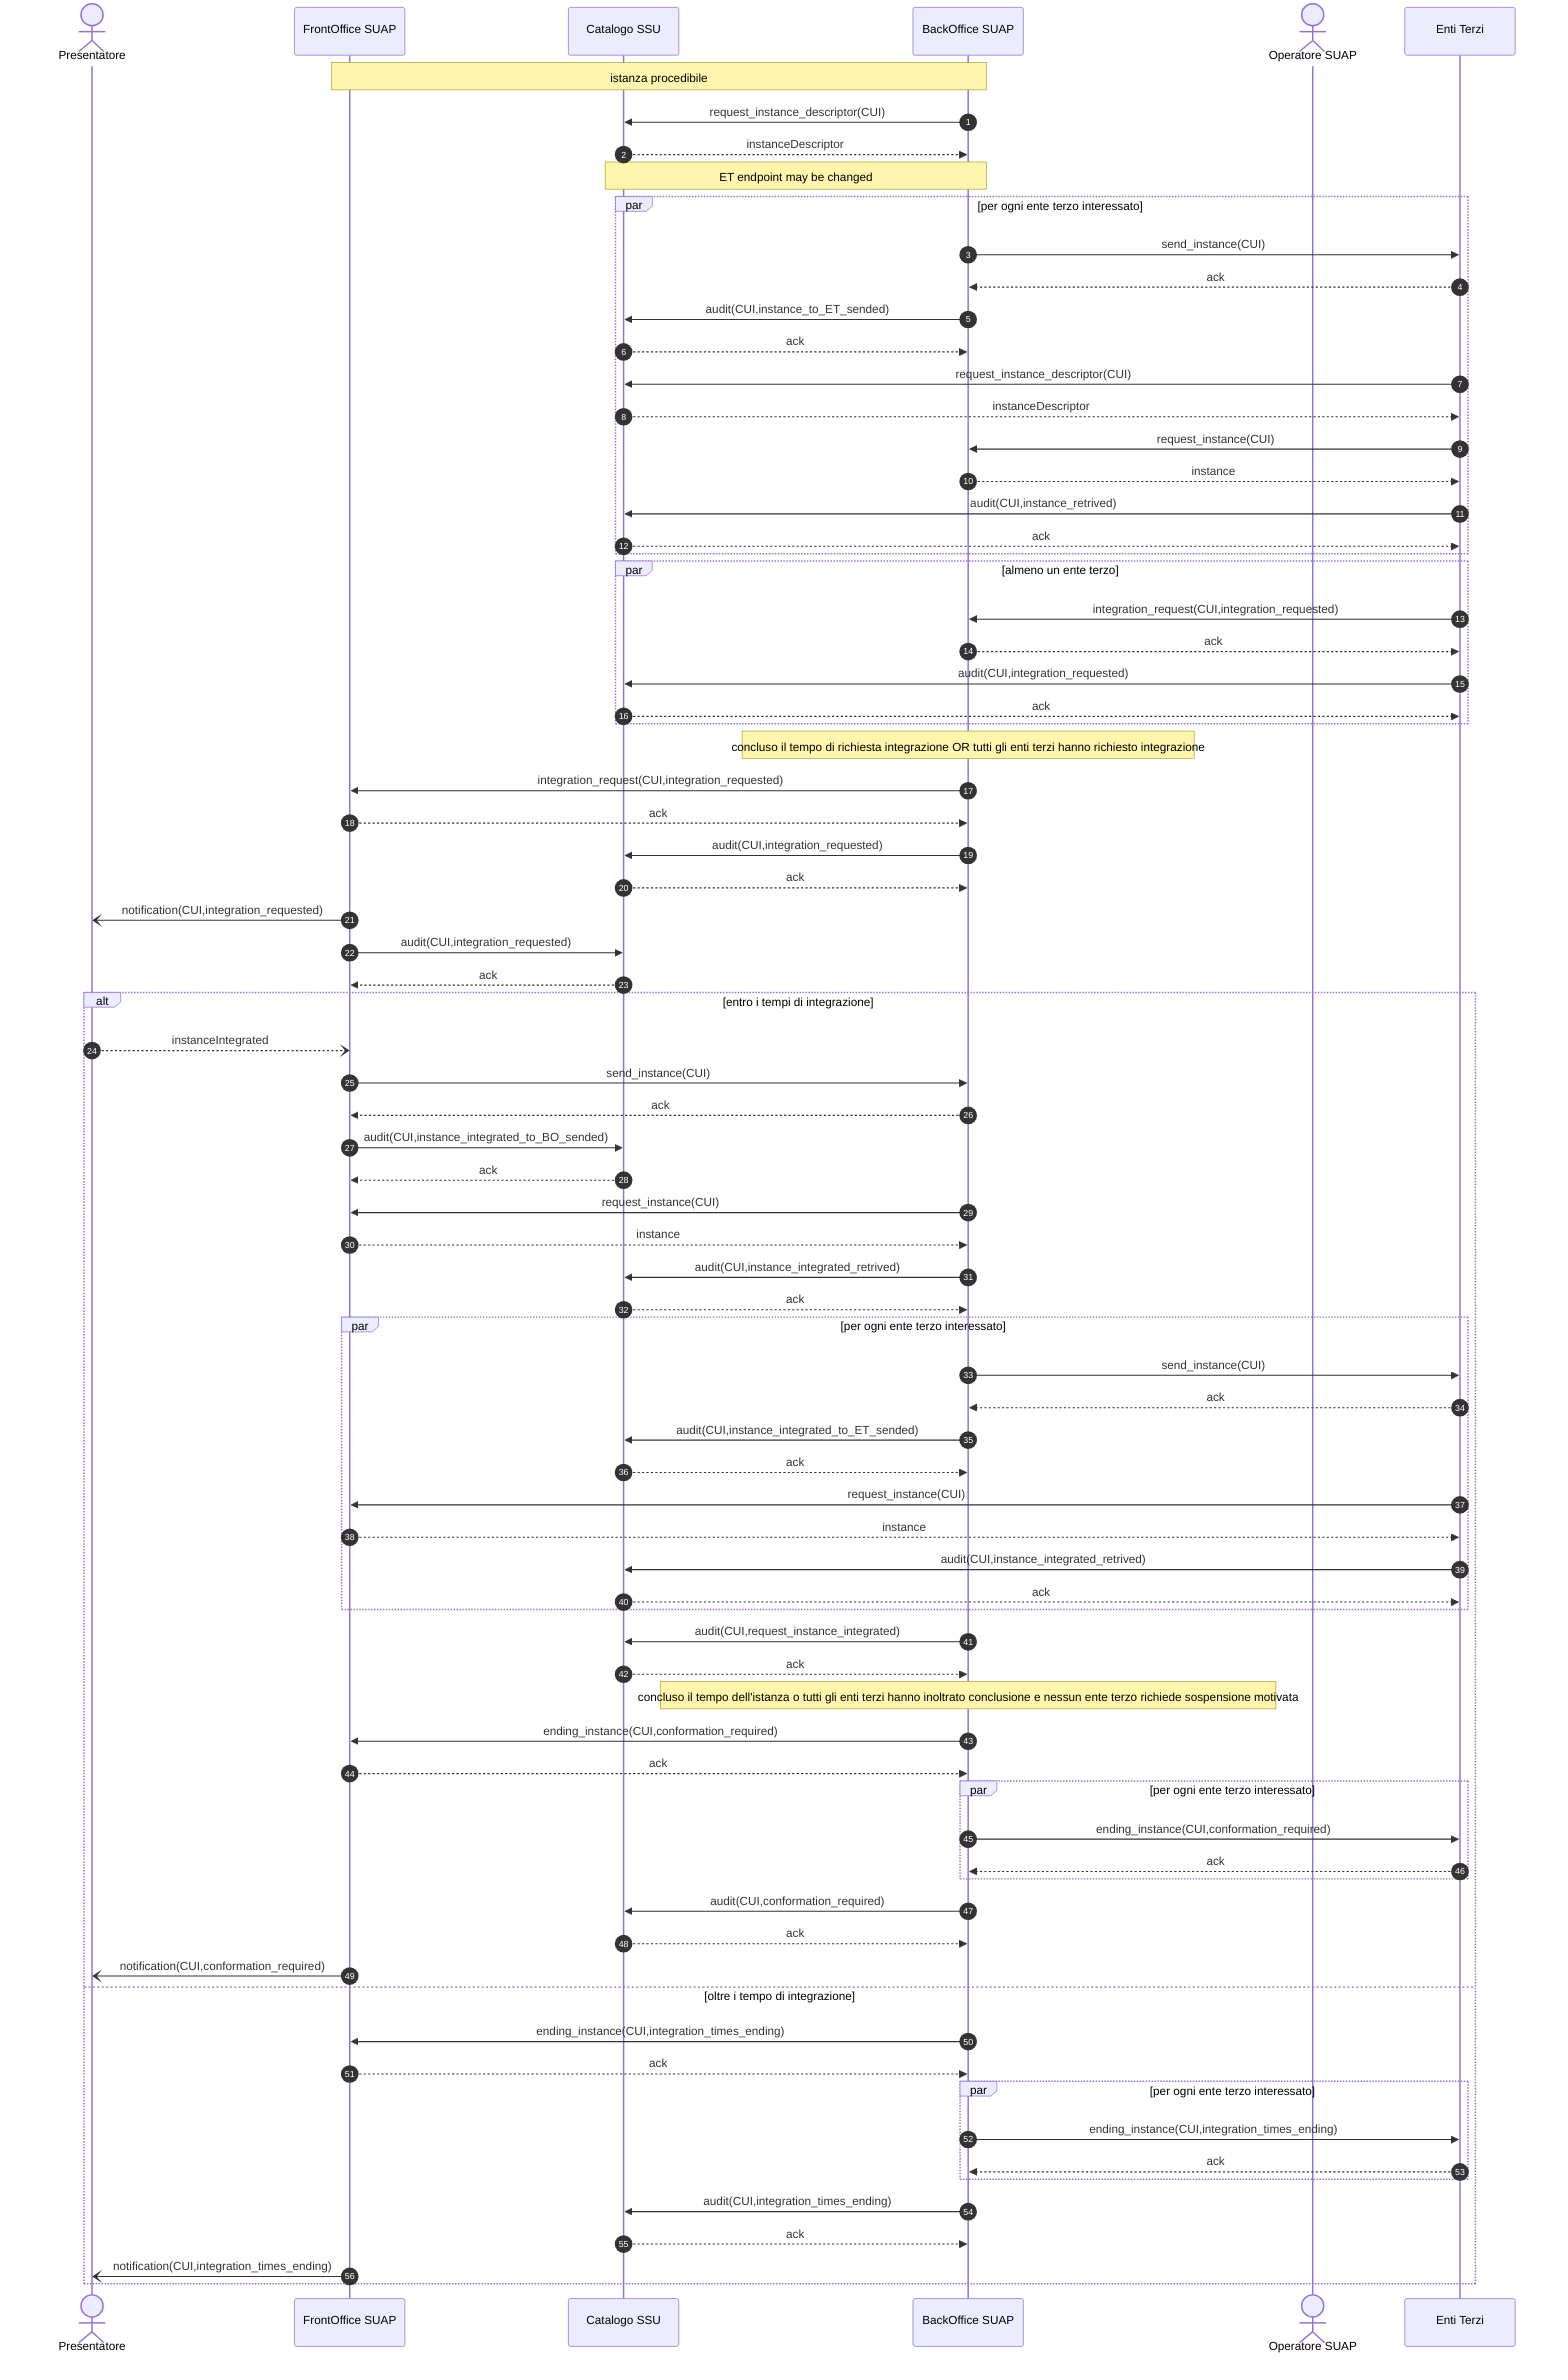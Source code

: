 sequenceDiagram
    autonumber

    actor P as Presentatore    
    participant F as FrontOffice SUAP
    participant C as Catalogo SSU    
    participant B as BackOffice SUAP    
    actor O as Operatore SUAP    
    participant E as Enti Terzi    
 
    Note over F,B: istanza procedibile
    B ->> C: request_instance_descriptor(CUI)
    C -->> B: instanceDescriptor
    Note over C,B: ET endpoint may be changed
    
    par per ogni ente terzo interessato        
        B ->> E: send_instance(CUI)
        E -->> B: ack
        B ->> C: audit(CUI,instance_to_ET_sended)
        C -->> B: ack
        E ->> C: request_instance_descriptor(CUI)
        C -->> E: instanceDescriptor
        E ->> B: request_instance(CUI)
        B -->> E: instance
        E ->> C: audit(CUI,instance_retrived)
        C -->> E: ack
    end
    
        
    par almeno un ente terzo
        E ->> B: integration_request(CUI,integration_requested)
        B -->> E: ack 
        E ->> C: audit(CUI,integration_requested)
        C -->> E: ack           
    end

    Note over B: concluso il tempo di richiesta integrazione OR tutti gli enti terzi hanno richiesto integrazione
    B ->> F: integration_request(CUI,integration_requested)
    F -->> B: ack
    B ->> C: audit(CUI,integration_requested)
    C -->> B: ack
    F -) P: notification(CUI,integration_requested)    
    F ->> C: audit(CUI,integration_requested)
    C -->> F: ack

    alt entro i tempi di integrazione
        P --) F: instanceIntegrated
        F ->> B: send_instance(CUI)
        B -->> F: ack
        F ->> C: audit(CUI,instance_integrated_to_BO_sended)
        C -->> F: ack
        B ->> F: request_instance(CUI)
        F -->> B: instance
        B ->> C: audit(CUI,instance_integrated_retrived)
        C -->> B: ack
        par per ogni ente terzo interessato                
            B ->> E: send_instance(CUI)
            E -->> B: ack
            B ->> C: audit(CUI,instance_integrated_to_ET_sended)
            C -->> B: ack
            E ->> F: request_instance(CUI)
            F -->> E: instance
            E ->> C: audit(CUI,instance_integrated_retrived)
            C -->> E: ack
        end
        B ->> C: audit(CUI,request_instance_integrated)
        C -->> B: ack                

        Note over B: concluso il tempo dell'istanza o tutti gli enti terzi hanno inoltrato conclusione e nessun ente terzo richiede sospensione motivata
        B ->> F: ending_instance(CUI,conformation_required)
        F -->> B: ack            
        par per ogni ente terzo interessato
            B ->> E: ending_instance(CUI,conformation_required)
            E -->> B: ack
        end
        B ->> C: audit(CUI,conformation_required)
        C -->> B: ack

        F -) P: notification(CUI,conformation_required)
    else oltre i tempo di integrazione
        B ->> F: ending_instance(CUI,integration_times_ending)
        F -->> B: ack
        par per ogni ente terzo interessato
            B ->> E: ending_instance(CUI,integration_times_ending)
            E -->> B: ack
        end
        B ->> C: audit(CUI,integration_times_ending)
        C -->> B: ack

        F -) P: notification(CUI,integration_times_ending)
    end